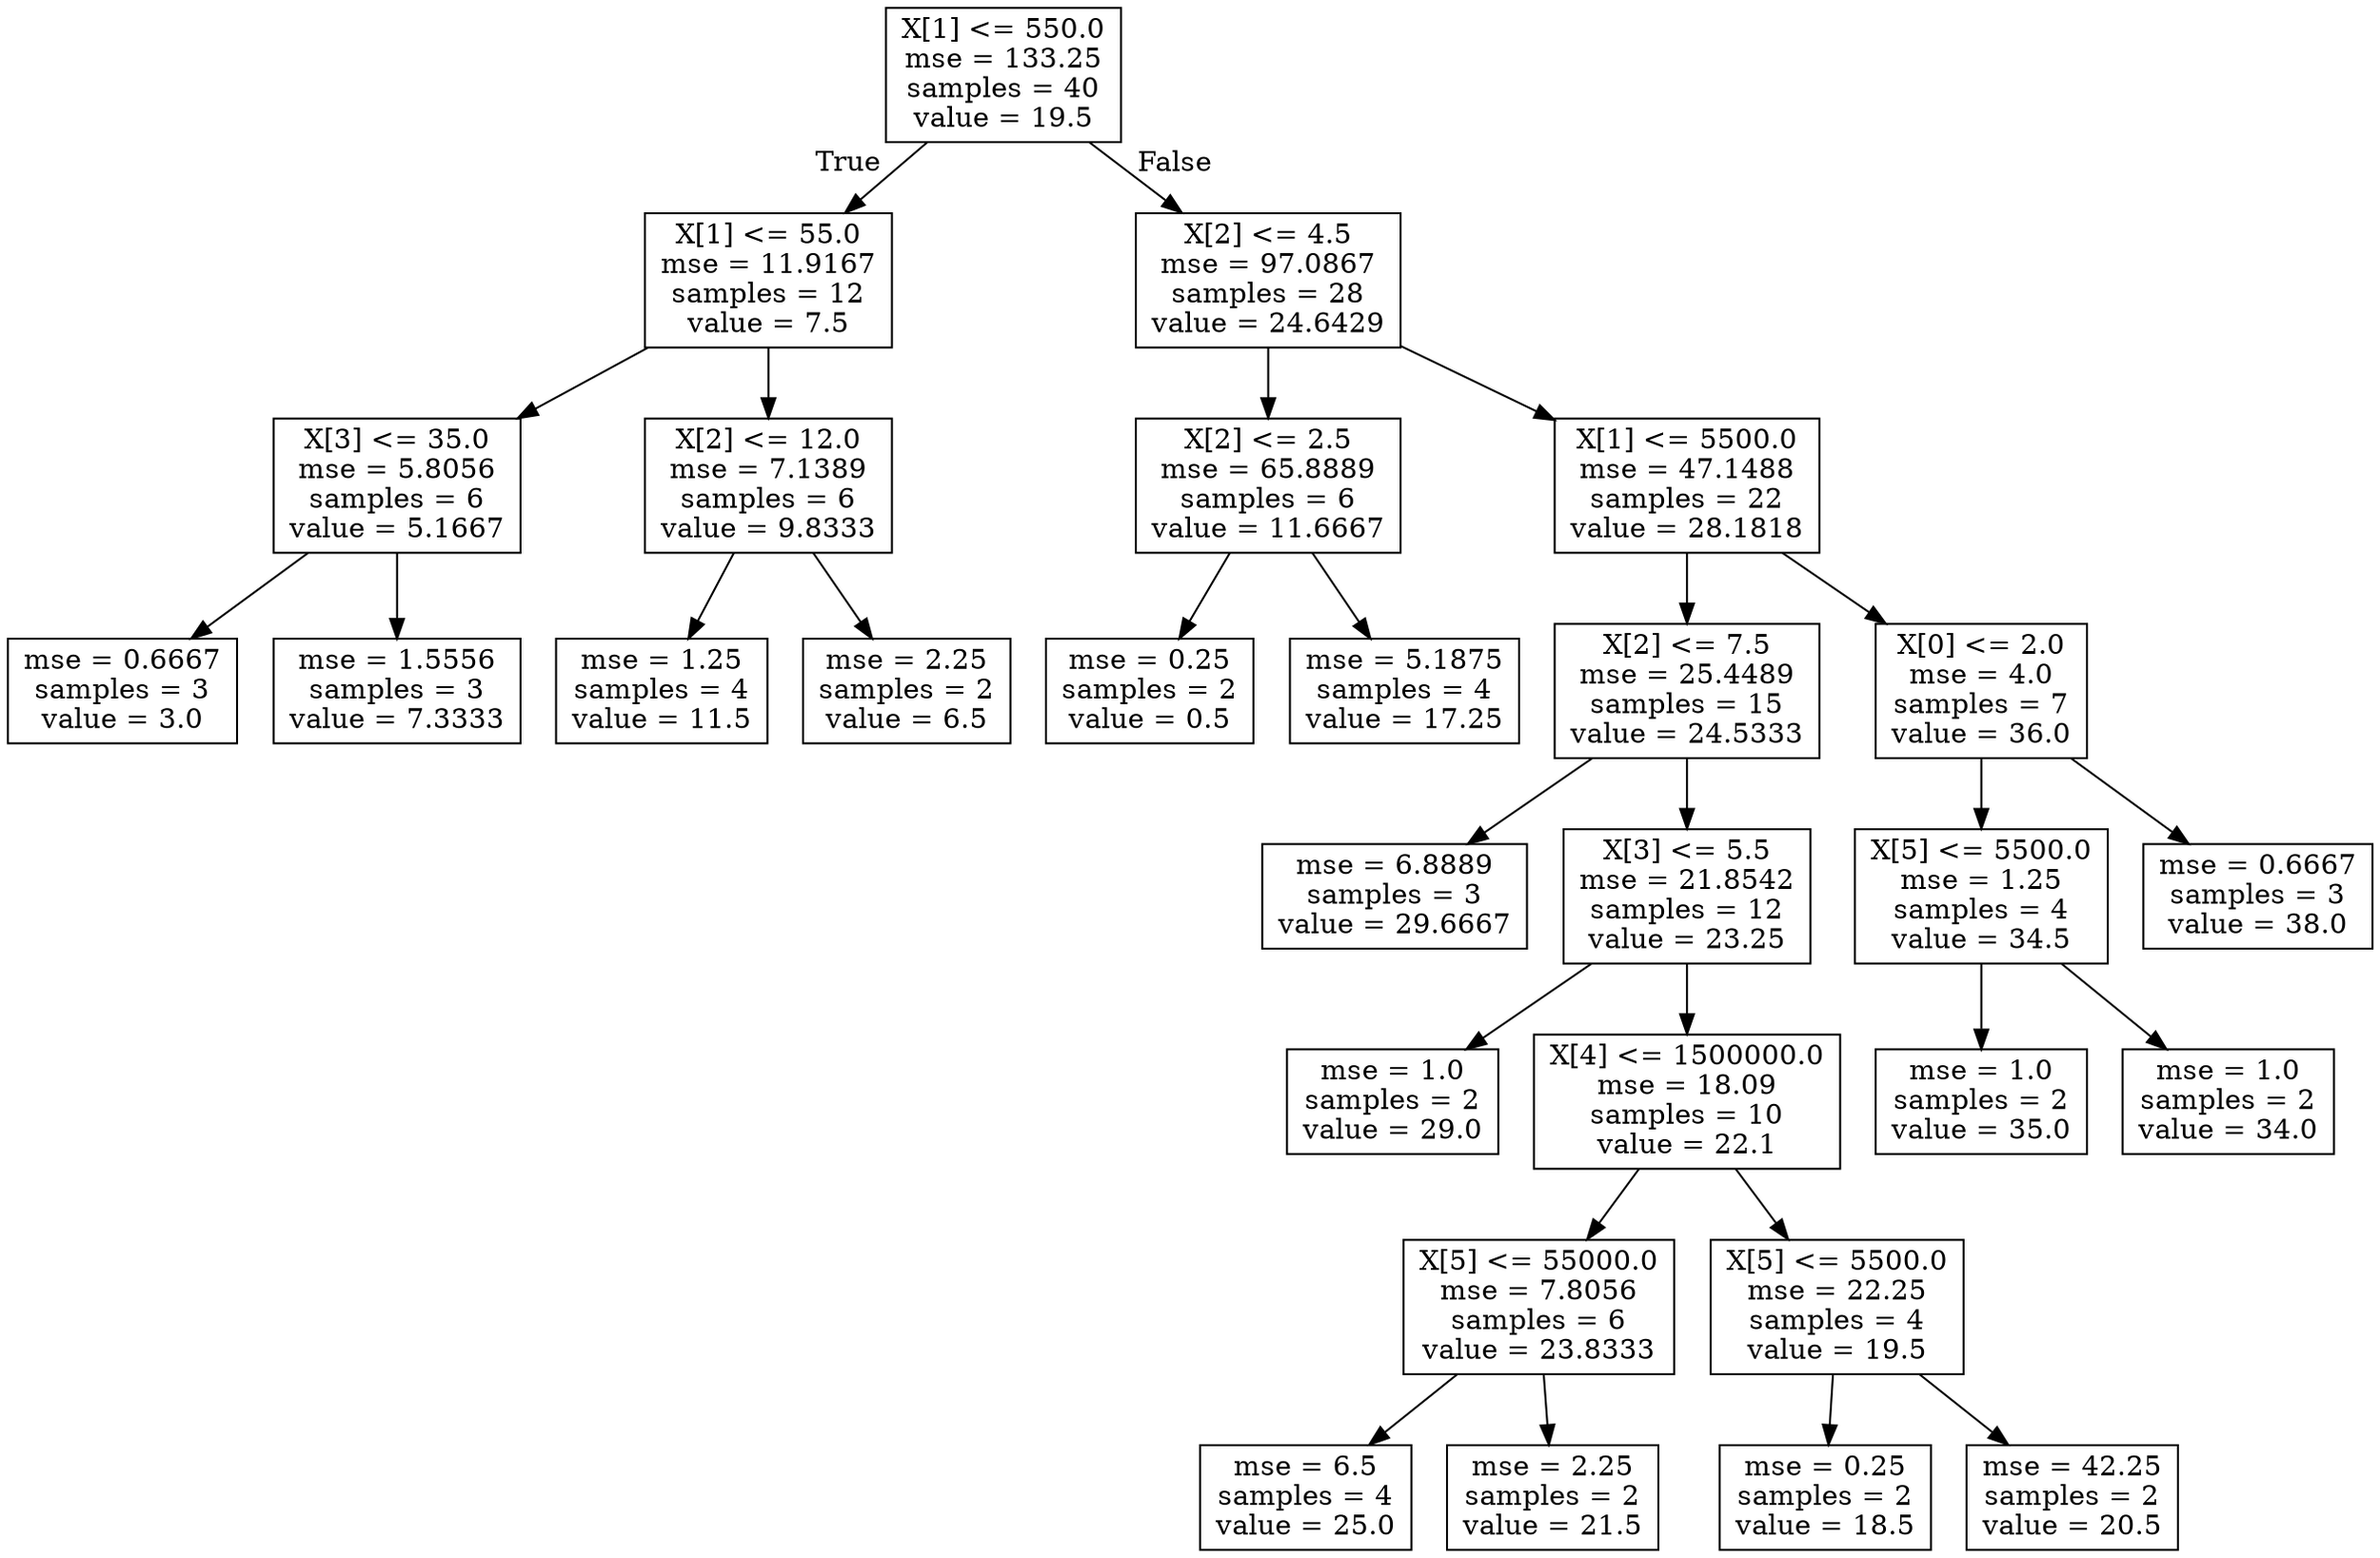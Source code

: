 digraph Tree {
node [shape=box] ;
0 [label="X[1] <= 550.0\nmse = 133.25\nsamples = 40\nvalue = 19.5"] ;
1 [label="X[1] <= 55.0\nmse = 11.9167\nsamples = 12\nvalue = 7.5"] ;
0 -> 1 [labeldistance=2.5, labelangle=45, headlabel="True"] ;
2 [label="X[3] <= 35.0\nmse = 5.8056\nsamples = 6\nvalue = 5.1667"] ;
1 -> 2 ;
3 [label="mse = 0.6667\nsamples = 3\nvalue = 3.0"] ;
2 -> 3 ;
4 [label="mse = 1.5556\nsamples = 3\nvalue = 7.3333"] ;
2 -> 4 ;
5 [label="X[2] <= 12.0\nmse = 7.1389\nsamples = 6\nvalue = 9.8333"] ;
1 -> 5 ;
6 [label="mse = 1.25\nsamples = 4\nvalue = 11.5"] ;
5 -> 6 ;
7 [label="mse = 2.25\nsamples = 2\nvalue = 6.5"] ;
5 -> 7 ;
8 [label="X[2] <= 4.5\nmse = 97.0867\nsamples = 28\nvalue = 24.6429"] ;
0 -> 8 [labeldistance=2.5, labelangle=-45, headlabel="False"] ;
9 [label="X[2] <= 2.5\nmse = 65.8889\nsamples = 6\nvalue = 11.6667"] ;
8 -> 9 ;
10 [label="mse = 0.25\nsamples = 2\nvalue = 0.5"] ;
9 -> 10 ;
11 [label="mse = 5.1875\nsamples = 4\nvalue = 17.25"] ;
9 -> 11 ;
12 [label="X[1] <= 5500.0\nmse = 47.1488\nsamples = 22\nvalue = 28.1818"] ;
8 -> 12 ;
13 [label="X[2] <= 7.5\nmse = 25.4489\nsamples = 15\nvalue = 24.5333"] ;
12 -> 13 ;
14 [label="mse = 6.8889\nsamples = 3\nvalue = 29.6667"] ;
13 -> 14 ;
15 [label="X[3] <= 5.5\nmse = 21.8542\nsamples = 12\nvalue = 23.25"] ;
13 -> 15 ;
16 [label="mse = 1.0\nsamples = 2\nvalue = 29.0"] ;
15 -> 16 ;
17 [label="X[4] <= 1500000.0\nmse = 18.09\nsamples = 10\nvalue = 22.1"] ;
15 -> 17 ;
18 [label="X[5] <= 55000.0\nmse = 7.8056\nsamples = 6\nvalue = 23.8333"] ;
17 -> 18 ;
19 [label="mse = 6.5\nsamples = 4\nvalue = 25.0"] ;
18 -> 19 ;
20 [label="mse = 2.25\nsamples = 2\nvalue = 21.5"] ;
18 -> 20 ;
21 [label="X[5] <= 5500.0\nmse = 22.25\nsamples = 4\nvalue = 19.5"] ;
17 -> 21 ;
22 [label="mse = 0.25\nsamples = 2\nvalue = 18.5"] ;
21 -> 22 ;
23 [label="mse = 42.25\nsamples = 2\nvalue = 20.5"] ;
21 -> 23 ;
24 [label="X[0] <= 2.0\nmse = 4.0\nsamples = 7\nvalue = 36.0"] ;
12 -> 24 ;
25 [label="X[5] <= 5500.0\nmse = 1.25\nsamples = 4\nvalue = 34.5"] ;
24 -> 25 ;
26 [label="mse = 1.0\nsamples = 2\nvalue = 35.0"] ;
25 -> 26 ;
27 [label="mse = 1.0\nsamples = 2\nvalue = 34.0"] ;
25 -> 27 ;
28 [label="mse = 0.6667\nsamples = 3\nvalue = 38.0"] ;
24 -> 28 ;
}